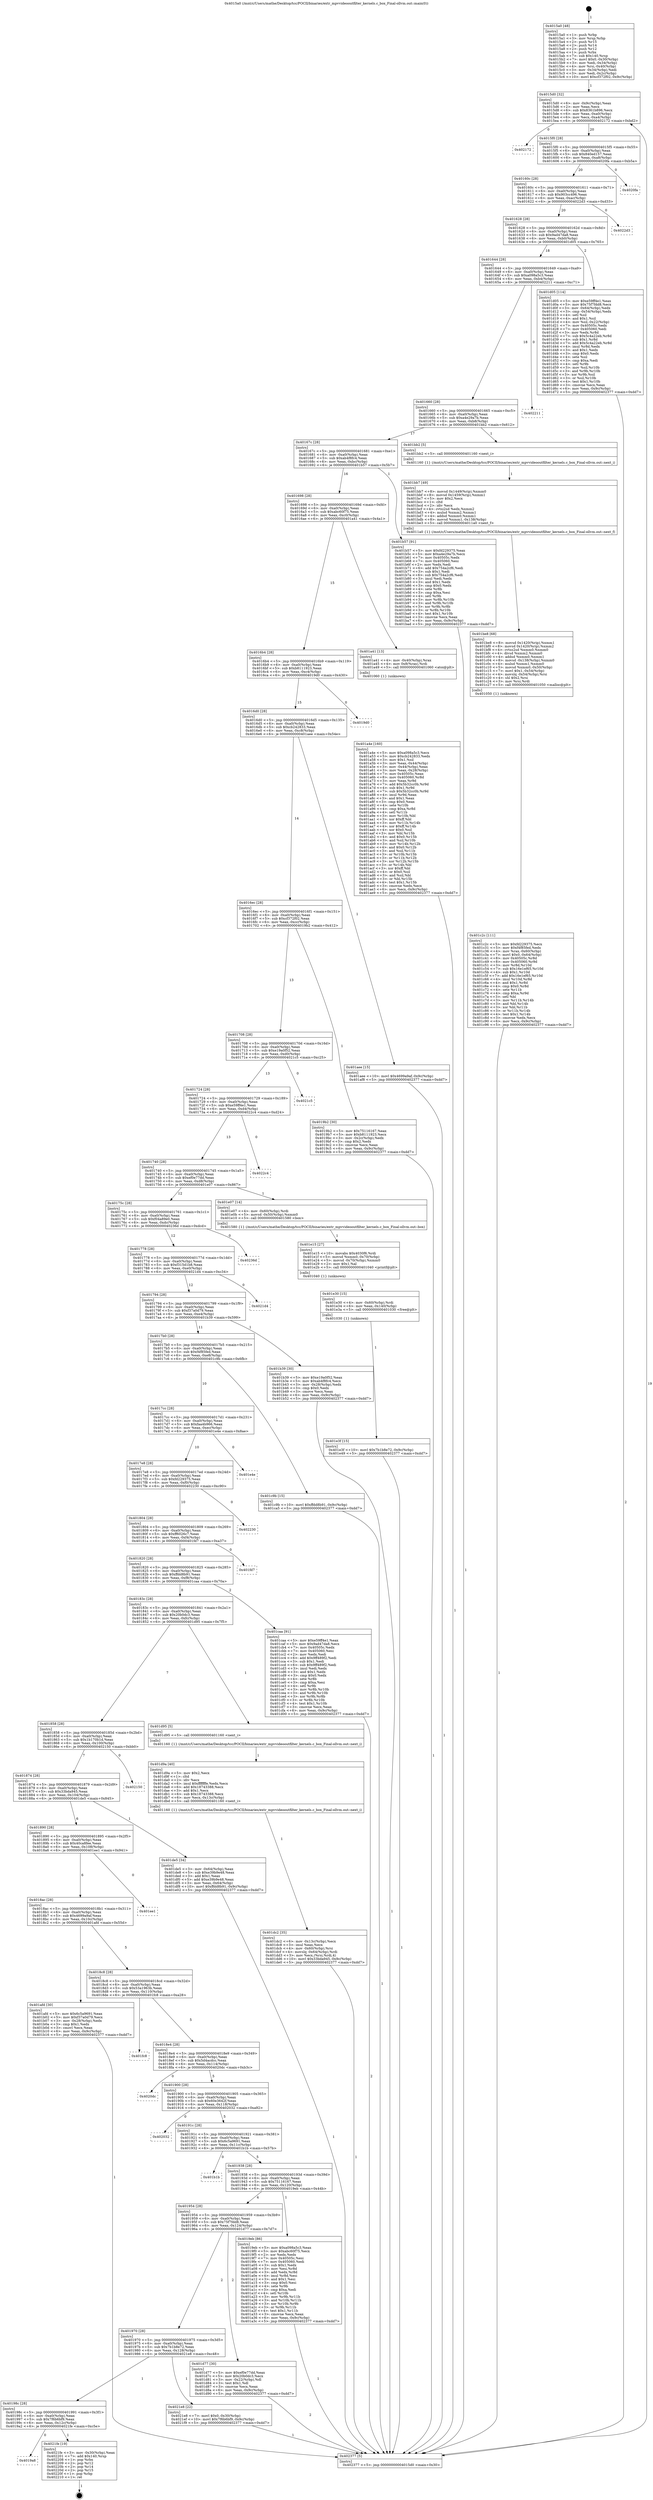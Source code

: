 digraph "0x4015a0" {
  label = "0x4015a0 (/mnt/c/Users/mathe/Desktop/tcc/POCII/binaries/extr_mpvvideooutfilter_kernels.c_box_Final-ollvm.out::main(0))"
  labelloc = "t"
  node[shape=record]

  Entry [label="",width=0.3,height=0.3,shape=circle,fillcolor=black,style=filled]
  "0x4015d0" [label="{
     0x4015d0 [32]\l
     | [instrs]\l
     &nbsp;&nbsp;0x4015d0 \<+6\>: mov -0x9c(%rbp),%eax\l
     &nbsp;&nbsp;0x4015d6 \<+2\>: mov %eax,%ecx\l
     &nbsp;&nbsp;0x4015d8 \<+6\>: sub $0x8361b896,%ecx\l
     &nbsp;&nbsp;0x4015de \<+6\>: mov %eax,-0xa0(%rbp)\l
     &nbsp;&nbsp;0x4015e4 \<+6\>: mov %ecx,-0xa4(%rbp)\l
     &nbsp;&nbsp;0x4015ea \<+6\>: je 0000000000402172 \<main+0xbd2\>\l
  }"]
  "0x402172" [label="{
     0x402172\l
  }", style=dashed]
  "0x4015f0" [label="{
     0x4015f0 [28]\l
     | [instrs]\l
     &nbsp;&nbsp;0x4015f0 \<+5\>: jmp 00000000004015f5 \<main+0x55\>\l
     &nbsp;&nbsp;0x4015f5 \<+6\>: mov -0xa0(%rbp),%eax\l
     &nbsp;&nbsp;0x4015fb \<+5\>: sub $0x840ed157,%eax\l
     &nbsp;&nbsp;0x401600 \<+6\>: mov %eax,-0xa8(%rbp)\l
     &nbsp;&nbsp;0x401606 \<+6\>: je 00000000004020fa \<main+0xb5a\>\l
  }"]
  Exit [label="",width=0.3,height=0.3,shape=circle,fillcolor=black,style=filled,peripheries=2]
  "0x4020fa" [label="{
     0x4020fa\l
  }", style=dashed]
  "0x40160c" [label="{
     0x40160c [28]\l
     | [instrs]\l
     &nbsp;&nbsp;0x40160c \<+5\>: jmp 0000000000401611 \<main+0x71\>\l
     &nbsp;&nbsp;0x401611 \<+6\>: mov -0xa0(%rbp),%eax\l
     &nbsp;&nbsp;0x401617 \<+5\>: sub $0x903cc496,%eax\l
     &nbsp;&nbsp;0x40161c \<+6\>: mov %eax,-0xac(%rbp)\l
     &nbsp;&nbsp;0x401622 \<+6\>: je 00000000004022d3 \<main+0xd33\>\l
  }"]
  "0x4019a8" [label="{
     0x4019a8\l
  }", style=dashed]
  "0x4022d3" [label="{
     0x4022d3\l
  }", style=dashed]
  "0x401628" [label="{
     0x401628 [28]\l
     | [instrs]\l
     &nbsp;&nbsp;0x401628 \<+5\>: jmp 000000000040162d \<main+0x8d\>\l
     &nbsp;&nbsp;0x40162d \<+6\>: mov -0xa0(%rbp),%eax\l
     &nbsp;&nbsp;0x401633 \<+5\>: sub $0x9ad47da8,%eax\l
     &nbsp;&nbsp;0x401638 \<+6\>: mov %eax,-0xb0(%rbp)\l
     &nbsp;&nbsp;0x40163e \<+6\>: je 0000000000401d05 \<main+0x765\>\l
  }"]
  "0x4021fe" [label="{
     0x4021fe [19]\l
     | [instrs]\l
     &nbsp;&nbsp;0x4021fe \<+3\>: mov -0x30(%rbp),%eax\l
     &nbsp;&nbsp;0x402201 \<+7\>: add $0x140,%rsp\l
     &nbsp;&nbsp;0x402208 \<+1\>: pop %rbx\l
     &nbsp;&nbsp;0x402209 \<+2\>: pop %r12\l
     &nbsp;&nbsp;0x40220b \<+2\>: pop %r14\l
     &nbsp;&nbsp;0x40220d \<+2\>: pop %r15\l
     &nbsp;&nbsp;0x40220f \<+1\>: pop %rbp\l
     &nbsp;&nbsp;0x402210 \<+1\>: ret\l
  }"]
  "0x401d05" [label="{
     0x401d05 [114]\l
     | [instrs]\l
     &nbsp;&nbsp;0x401d05 \<+5\>: mov $0xe59ff4e1,%eax\l
     &nbsp;&nbsp;0x401d0a \<+5\>: mov $0x75f7fdd8,%ecx\l
     &nbsp;&nbsp;0x401d0f \<+3\>: mov -0x64(%rbp),%edx\l
     &nbsp;&nbsp;0x401d12 \<+3\>: cmp -0x54(%rbp),%edx\l
     &nbsp;&nbsp;0x401d15 \<+4\>: setl %sil\l
     &nbsp;&nbsp;0x401d19 \<+4\>: and $0x1,%sil\l
     &nbsp;&nbsp;0x401d1d \<+4\>: mov %sil,-0x22(%rbp)\l
     &nbsp;&nbsp;0x401d21 \<+7\>: mov 0x40505c,%edx\l
     &nbsp;&nbsp;0x401d28 \<+7\>: mov 0x405060,%edi\l
     &nbsp;&nbsp;0x401d2f \<+3\>: mov %edx,%r8d\l
     &nbsp;&nbsp;0x401d32 \<+7\>: sub $0x5c4a22eb,%r8d\l
     &nbsp;&nbsp;0x401d39 \<+4\>: sub $0x1,%r8d\l
     &nbsp;&nbsp;0x401d3d \<+7\>: add $0x5c4a22eb,%r8d\l
     &nbsp;&nbsp;0x401d44 \<+4\>: imul %r8d,%edx\l
     &nbsp;&nbsp;0x401d48 \<+3\>: and $0x1,%edx\l
     &nbsp;&nbsp;0x401d4b \<+3\>: cmp $0x0,%edx\l
     &nbsp;&nbsp;0x401d4e \<+4\>: sete %sil\l
     &nbsp;&nbsp;0x401d52 \<+3\>: cmp $0xa,%edi\l
     &nbsp;&nbsp;0x401d55 \<+4\>: setl %r9b\l
     &nbsp;&nbsp;0x401d59 \<+3\>: mov %sil,%r10b\l
     &nbsp;&nbsp;0x401d5c \<+3\>: and %r9b,%r10b\l
     &nbsp;&nbsp;0x401d5f \<+3\>: xor %r9b,%sil\l
     &nbsp;&nbsp;0x401d62 \<+3\>: or %sil,%r10b\l
     &nbsp;&nbsp;0x401d65 \<+4\>: test $0x1,%r10b\l
     &nbsp;&nbsp;0x401d69 \<+3\>: cmovne %ecx,%eax\l
     &nbsp;&nbsp;0x401d6c \<+6\>: mov %eax,-0x9c(%rbp)\l
     &nbsp;&nbsp;0x401d72 \<+5\>: jmp 0000000000402377 \<main+0xdd7\>\l
  }"]
  "0x401644" [label="{
     0x401644 [28]\l
     | [instrs]\l
     &nbsp;&nbsp;0x401644 \<+5\>: jmp 0000000000401649 \<main+0xa9\>\l
     &nbsp;&nbsp;0x401649 \<+6\>: mov -0xa0(%rbp),%eax\l
     &nbsp;&nbsp;0x40164f \<+5\>: sub $0xa098a5c3,%eax\l
     &nbsp;&nbsp;0x401654 \<+6\>: mov %eax,-0xb4(%rbp)\l
     &nbsp;&nbsp;0x40165a \<+6\>: je 0000000000402211 \<main+0xc71\>\l
  }"]
  "0x40198c" [label="{
     0x40198c [28]\l
     | [instrs]\l
     &nbsp;&nbsp;0x40198c \<+5\>: jmp 0000000000401991 \<main+0x3f1\>\l
     &nbsp;&nbsp;0x401991 \<+6\>: mov -0xa0(%rbp),%eax\l
     &nbsp;&nbsp;0x401997 \<+5\>: sub $0x7f6b6bf9,%eax\l
     &nbsp;&nbsp;0x40199c \<+6\>: mov %eax,-0x12c(%rbp)\l
     &nbsp;&nbsp;0x4019a2 \<+6\>: je 00000000004021fe \<main+0xc5e\>\l
  }"]
  "0x402211" [label="{
     0x402211\l
  }", style=dashed]
  "0x401660" [label="{
     0x401660 [28]\l
     | [instrs]\l
     &nbsp;&nbsp;0x401660 \<+5\>: jmp 0000000000401665 \<main+0xc5\>\l
     &nbsp;&nbsp;0x401665 \<+6\>: mov -0xa0(%rbp),%eax\l
     &nbsp;&nbsp;0x40166b \<+5\>: sub $0xa4e29a7b,%eax\l
     &nbsp;&nbsp;0x401670 \<+6\>: mov %eax,-0xb8(%rbp)\l
     &nbsp;&nbsp;0x401676 \<+6\>: je 0000000000401bb2 \<main+0x612\>\l
  }"]
  "0x4021e8" [label="{
     0x4021e8 [22]\l
     | [instrs]\l
     &nbsp;&nbsp;0x4021e8 \<+7\>: movl $0x0,-0x30(%rbp)\l
     &nbsp;&nbsp;0x4021ef \<+10\>: movl $0x7f6b6bf9,-0x9c(%rbp)\l
     &nbsp;&nbsp;0x4021f9 \<+5\>: jmp 0000000000402377 \<main+0xdd7\>\l
  }"]
  "0x401bb2" [label="{
     0x401bb2 [5]\l
     | [instrs]\l
     &nbsp;&nbsp;0x401bb2 \<+5\>: call 0000000000401160 \<next_i\>\l
     | [calls]\l
     &nbsp;&nbsp;0x401160 \{1\} (/mnt/c/Users/mathe/Desktop/tcc/POCII/binaries/extr_mpvvideooutfilter_kernels.c_box_Final-ollvm.out::next_i)\l
  }"]
  "0x40167c" [label="{
     0x40167c [28]\l
     | [instrs]\l
     &nbsp;&nbsp;0x40167c \<+5\>: jmp 0000000000401681 \<main+0xe1\>\l
     &nbsp;&nbsp;0x401681 \<+6\>: mov -0xa0(%rbp),%eax\l
     &nbsp;&nbsp;0x401687 \<+5\>: sub $0xab4f8fc4,%eax\l
     &nbsp;&nbsp;0x40168c \<+6\>: mov %eax,-0xbc(%rbp)\l
     &nbsp;&nbsp;0x401692 \<+6\>: je 0000000000401b57 \<main+0x5b7\>\l
  }"]
  "0x401e3f" [label="{
     0x401e3f [15]\l
     | [instrs]\l
     &nbsp;&nbsp;0x401e3f \<+10\>: movl $0x7b1b8e72,-0x9c(%rbp)\l
     &nbsp;&nbsp;0x401e49 \<+5\>: jmp 0000000000402377 \<main+0xdd7\>\l
  }"]
  "0x401b57" [label="{
     0x401b57 [91]\l
     | [instrs]\l
     &nbsp;&nbsp;0x401b57 \<+5\>: mov $0xfd229375,%eax\l
     &nbsp;&nbsp;0x401b5c \<+5\>: mov $0xa4e29a7b,%ecx\l
     &nbsp;&nbsp;0x401b61 \<+7\>: mov 0x40505c,%edx\l
     &nbsp;&nbsp;0x401b68 \<+7\>: mov 0x405060,%esi\l
     &nbsp;&nbsp;0x401b6f \<+2\>: mov %edx,%edi\l
     &nbsp;&nbsp;0x401b71 \<+6\>: add $0x754a2cf6,%edi\l
     &nbsp;&nbsp;0x401b77 \<+3\>: sub $0x1,%edi\l
     &nbsp;&nbsp;0x401b7a \<+6\>: sub $0x754a2cf6,%edi\l
     &nbsp;&nbsp;0x401b80 \<+3\>: imul %edi,%edx\l
     &nbsp;&nbsp;0x401b83 \<+3\>: and $0x1,%edx\l
     &nbsp;&nbsp;0x401b86 \<+3\>: cmp $0x0,%edx\l
     &nbsp;&nbsp;0x401b89 \<+4\>: sete %r8b\l
     &nbsp;&nbsp;0x401b8d \<+3\>: cmp $0xa,%esi\l
     &nbsp;&nbsp;0x401b90 \<+4\>: setl %r9b\l
     &nbsp;&nbsp;0x401b94 \<+3\>: mov %r8b,%r10b\l
     &nbsp;&nbsp;0x401b97 \<+3\>: and %r9b,%r10b\l
     &nbsp;&nbsp;0x401b9a \<+3\>: xor %r9b,%r8b\l
     &nbsp;&nbsp;0x401b9d \<+3\>: or %r8b,%r10b\l
     &nbsp;&nbsp;0x401ba0 \<+4\>: test $0x1,%r10b\l
     &nbsp;&nbsp;0x401ba4 \<+3\>: cmovne %ecx,%eax\l
     &nbsp;&nbsp;0x401ba7 \<+6\>: mov %eax,-0x9c(%rbp)\l
     &nbsp;&nbsp;0x401bad \<+5\>: jmp 0000000000402377 \<main+0xdd7\>\l
  }"]
  "0x401698" [label="{
     0x401698 [28]\l
     | [instrs]\l
     &nbsp;&nbsp;0x401698 \<+5\>: jmp 000000000040169d \<main+0xfd\>\l
     &nbsp;&nbsp;0x40169d \<+6\>: mov -0xa0(%rbp),%eax\l
     &nbsp;&nbsp;0x4016a3 \<+5\>: sub $0xabc60f75,%eax\l
     &nbsp;&nbsp;0x4016a8 \<+6\>: mov %eax,-0xc0(%rbp)\l
     &nbsp;&nbsp;0x4016ae \<+6\>: je 0000000000401a41 \<main+0x4a1\>\l
  }"]
  "0x401e30" [label="{
     0x401e30 [15]\l
     | [instrs]\l
     &nbsp;&nbsp;0x401e30 \<+4\>: mov -0x60(%rbp),%rdi\l
     &nbsp;&nbsp;0x401e34 \<+6\>: mov %eax,-0x140(%rbp)\l
     &nbsp;&nbsp;0x401e3a \<+5\>: call 0000000000401030 \<free@plt\>\l
     | [calls]\l
     &nbsp;&nbsp;0x401030 \{1\} (unknown)\l
  }"]
  "0x401a41" [label="{
     0x401a41 [13]\l
     | [instrs]\l
     &nbsp;&nbsp;0x401a41 \<+4\>: mov -0x40(%rbp),%rax\l
     &nbsp;&nbsp;0x401a45 \<+4\>: mov 0x8(%rax),%rdi\l
     &nbsp;&nbsp;0x401a49 \<+5\>: call 0000000000401060 \<atoi@plt\>\l
     | [calls]\l
     &nbsp;&nbsp;0x401060 \{1\} (unknown)\l
  }"]
  "0x4016b4" [label="{
     0x4016b4 [28]\l
     | [instrs]\l
     &nbsp;&nbsp;0x4016b4 \<+5\>: jmp 00000000004016b9 \<main+0x119\>\l
     &nbsp;&nbsp;0x4016b9 \<+6\>: mov -0xa0(%rbp),%eax\l
     &nbsp;&nbsp;0x4016bf \<+5\>: sub $0xb8111923,%eax\l
     &nbsp;&nbsp;0x4016c4 \<+6\>: mov %eax,-0xc4(%rbp)\l
     &nbsp;&nbsp;0x4016ca \<+6\>: je 00000000004019d0 \<main+0x430\>\l
  }"]
  "0x401e15" [label="{
     0x401e15 [27]\l
     | [instrs]\l
     &nbsp;&nbsp;0x401e15 \<+10\>: movabs $0x4030f6,%rdi\l
     &nbsp;&nbsp;0x401e1f \<+5\>: movsd %xmm0,-0x70(%rbp)\l
     &nbsp;&nbsp;0x401e24 \<+5\>: movsd -0x70(%rbp),%xmm0\l
     &nbsp;&nbsp;0x401e29 \<+2\>: mov $0x1,%al\l
     &nbsp;&nbsp;0x401e2b \<+5\>: call 0000000000401040 \<printf@plt\>\l
     | [calls]\l
     &nbsp;&nbsp;0x401040 \{1\} (unknown)\l
  }"]
  "0x4019d0" [label="{
     0x4019d0\l
  }", style=dashed]
  "0x4016d0" [label="{
     0x4016d0 [28]\l
     | [instrs]\l
     &nbsp;&nbsp;0x4016d0 \<+5\>: jmp 00000000004016d5 \<main+0x135\>\l
     &nbsp;&nbsp;0x4016d5 \<+6\>: mov -0xa0(%rbp),%eax\l
     &nbsp;&nbsp;0x4016db \<+5\>: sub $0xcb242833,%eax\l
     &nbsp;&nbsp;0x4016e0 \<+6\>: mov %eax,-0xc8(%rbp)\l
     &nbsp;&nbsp;0x4016e6 \<+6\>: je 0000000000401aee \<main+0x54e\>\l
  }"]
  "0x401dc2" [label="{
     0x401dc2 [35]\l
     | [instrs]\l
     &nbsp;&nbsp;0x401dc2 \<+6\>: mov -0x13c(%rbp),%ecx\l
     &nbsp;&nbsp;0x401dc8 \<+3\>: imul %eax,%ecx\l
     &nbsp;&nbsp;0x401dcb \<+4\>: mov -0x60(%rbp),%rsi\l
     &nbsp;&nbsp;0x401dcf \<+4\>: movslq -0x64(%rbp),%rdi\l
     &nbsp;&nbsp;0x401dd3 \<+3\>: mov %ecx,(%rsi,%rdi,4)\l
     &nbsp;&nbsp;0x401dd6 \<+10\>: movl $0x33bda945,-0x9c(%rbp)\l
     &nbsp;&nbsp;0x401de0 \<+5\>: jmp 0000000000402377 \<main+0xdd7\>\l
  }"]
  "0x401aee" [label="{
     0x401aee [15]\l
     | [instrs]\l
     &nbsp;&nbsp;0x401aee \<+10\>: movl $0x4699a9af,-0x9c(%rbp)\l
     &nbsp;&nbsp;0x401af8 \<+5\>: jmp 0000000000402377 \<main+0xdd7\>\l
  }"]
  "0x4016ec" [label="{
     0x4016ec [28]\l
     | [instrs]\l
     &nbsp;&nbsp;0x4016ec \<+5\>: jmp 00000000004016f1 \<main+0x151\>\l
     &nbsp;&nbsp;0x4016f1 \<+6\>: mov -0xa0(%rbp),%eax\l
     &nbsp;&nbsp;0x4016f7 \<+5\>: sub $0xcf372f02,%eax\l
     &nbsp;&nbsp;0x4016fc \<+6\>: mov %eax,-0xcc(%rbp)\l
     &nbsp;&nbsp;0x401702 \<+6\>: je 00000000004019b2 \<main+0x412\>\l
  }"]
  "0x401d9a" [label="{
     0x401d9a [40]\l
     | [instrs]\l
     &nbsp;&nbsp;0x401d9a \<+5\>: mov $0x2,%ecx\l
     &nbsp;&nbsp;0x401d9f \<+1\>: cltd\l
     &nbsp;&nbsp;0x401da0 \<+2\>: idiv %ecx\l
     &nbsp;&nbsp;0x401da2 \<+6\>: imul $0xfffffffe,%edx,%ecx\l
     &nbsp;&nbsp;0x401da8 \<+6\>: add $0x18743388,%ecx\l
     &nbsp;&nbsp;0x401dae \<+3\>: add $0x1,%ecx\l
     &nbsp;&nbsp;0x401db1 \<+6\>: sub $0x18743388,%ecx\l
     &nbsp;&nbsp;0x401db7 \<+6\>: mov %ecx,-0x13c(%rbp)\l
     &nbsp;&nbsp;0x401dbd \<+5\>: call 0000000000401160 \<next_i\>\l
     | [calls]\l
     &nbsp;&nbsp;0x401160 \{1\} (/mnt/c/Users/mathe/Desktop/tcc/POCII/binaries/extr_mpvvideooutfilter_kernels.c_box_Final-ollvm.out::next_i)\l
  }"]
  "0x4019b2" [label="{
     0x4019b2 [30]\l
     | [instrs]\l
     &nbsp;&nbsp;0x4019b2 \<+5\>: mov $0x75116167,%eax\l
     &nbsp;&nbsp;0x4019b7 \<+5\>: mov $0xb8111923,%ecx\l
     &nbsp;&nbsp;0x4019bc \<+3\>: mov -0x2c(%rbp),%edx\l
     &nbsp;&nbsp;0x4019bf \<+3\>: cmp $0x2,%edx\l
     &nbsp;&nbsp;0x4019c2 \<+3\>: cmovne %ecx,%eax\l
     &nbsp;&nbsp;0x4019c5 \<+6\>: mov %eax,-0x9c(%rbp)\l
     &nbsp;&nbsp;0x4019cb \<+5\>: jmp 0000000000402377 \<main+0xdd7\>\l
  }"]
  "0x401708" [label="{
     0x401708 [28]\l
     | [instrs]\l
     &nbsp;&nbsp;0x401708 \<+5\>: jmp 000000000040170d \<main+0x16d\>\l
     &nbsp;&nbsp;0x40170d \<+6\>: mov -0xa0(%rbp),%eax\l
     &nbsp;&nbsp;0x401713 \<+5\>: sub $0xe19a0f52,%eax\l
     &nbsp;&nbsp;0x401718 \<+6\>: mov %eax,-0xd0(%rbp)\l
     &nbsp;&nbsp;0x40171e \<+6\>: je 00000000004021c5 \<main+0xc25\>\l
  }"]
  "0x402377" [label="{
     0x402377 [5]\l
     | [instrs]\l
     &nbsp;&nbsp;0x402377 \<+5\>: jmp 00000000004015d0 \<main+0x30\>\l
  }"]
  "0x4015a0" [label="{
     0x4015a0 [48]\l
     | [instrs]\l
     &nbsp;&nbsp;0x4015a0 \<+1\>: push %rbp\l
     &nbsp;&nbsp;0x4015a1 \<+3\>: mov %rsp,%rbp\l
     &nbsp;&nbsp;0x4015a4 \<+2\>: push %r15\l
     &nbsp;&nbsp;0x4015a6 \<+2\>: push %r14\l
     &nbsp;&nbsp;0x4015a8 \<+2\>: push %r12\l
     &nbsp;&nbsp;0x4015aa \<+1\>: push %rbx\l
     &nbsp;&nbsp;0x4015ab \<+7\>: sub $0x140,%rsp\l
     &nbsp;&nbsp;0x4015b2 \<+7\>: movl $0x0,-0x30(%rbp)\l
     &nbsp;&nbsp;0x4015b9 \<+3\>: mov %edi,-0x34(%rbp)\l
     &nbsp;&nbsp;0x4015bc \<+4\>: mov %rsi,-0x40(%rbp)\l
     &nbsp;&nbsp;0x4015c0 \<+3\>: mov -0x34(%rbp),%edi\l
     &nbsp;&nbsp;0x4015c3 \<+3\>: mov %edi,-0x2c(%rbp)\l
     &nbsp;&nbsp;0x4015c6 \<+10\>: movl $0xcf372f02,-0x9c(%rbp)\l
  }"]
  "0x401970" [label="{
     0x401970 [28]\l
     | [instrs]\l
     &nbsp;&nbsp;0x401970 \<+5\>: jmp 0000000000401975 \<main+0x3d5\>\l
     &nbsp;&nbsp;0x401975 \<+6\>: mov -0xa0(%rbp),%eax\l
     &nbsp;&nbsp;0x40197b \<+5\>: sub $0x7b1b8e72,%eax\l
     &nbsp;&nbsp;0x401980 \<+6\>: mov %eax,-0x128(%rbp)\l
     &nbsp;&nbsp;0x401986 \<+6\>: je 00000000004021e8 \<main+0xc48\>\l
  }"]
  "0x4021c5" [label="{
     0x4021c5\l
  }", style=dashed]
  "0x401724" [label="{
     0x401724 [28]\l
     | [instrs]\l
     &nbsp;&nbsp;0x401724 \<+5\>: jmp 0000000000401729 \<main+0x189\>\l
     &nbsp;&nbsp;0x401729 \<+6\>: mov -0xa0(%rbp),%eax\l
     &nbsp;&nbsp;0x40172f \<+5\>: sub $0xe59ff4e1,%eax\l
     &nbsp;&nbsp;0x401734 \<+6\>: mov %eax,-0xd4(%rbp)\l
     &nbsp;&nbsp;0x40173a \<+6\>: je 00000000004022c4 \<main+0xd24\>\l
  }"]
  "0x401d77" [label="{
     0x401d77 [30]\l
     | [instrs]\l
     &nbsp;&nbsp;0x401d77 \<+5\>: mov $0xef0e77dd,%eax\l
     &nbsp;&nbsp;0x401d7c \<+5\>: mov $0x20b0dc3,%ecx\l
     &nbsp;&nbsp;0x401d81 \<+3\>: mov -0x22(%rbp),%dl\l
     &nbsp;&nbsp;0x401d84 \<+3\>: test $0x1,%dl\l
     &nbsp;&nbsp;0x401d87 \<+3\>: cmovne %ecx,%eax\l
     &nbsp;&nbsp;0x401d8a \<+6\>: mov %eax,-0x9c(%rbp)\l
     &nbsp;&nbsp;0x401d90 \<+5\>: jmp 0000000000402377 \<main+0xdd7\>\l
  }"]
  "0x4022c4" [label="{
     0x4022c4\l
  }", style=dashed]
  "0x401740" [label="{
     0x401740 [28]\l
     | [instrs]\l
     &nbsp;&nbsp;0x401740 \<+5\>: jmp 0000000000401745 \<main+0x1a5\>\l
     &nbsp;&nbsp;0x401745 \<+6\>: mov -0xa0(%rbp),%eax\l
     &nbsp;&nbsp;0x40174b \<+5\>: sub $0xef0e77dd,%eax\l
     &nbsp;&nbsp;0x401750 \<+6\>: mov %eax,-0xd8(%rbp)\l
     &nbsp;&nbsp;0x401756 \<+6\>: je 0000000000401e07 \<main+0x867\>\l
  }"]
  "0x401c2c" [label="{
     0x401c2c [111]\l
     | [instrs]\l
     &nbsp;&nbsp;0x401c2c \<+5\>: mov $0xfd229375,%ecx\l
     &nbsp;&nbsp;0x401c31 \<+5\>: mov $0xf4f85fed,%edx\l
     &nbsp;&nbsp;0x401c36 \<+4\>: mov %rax,-0x60(%rbp)\l
     &nbsp;&nbsp;0x401c3a \<+7\>: movl $0x0,-0x64(%rbp)\l
     &nbsp;&nbsp;0x401c41 \<+8\>: mov 0x40505c,%r8d\l
     &nbsp;&nbsp;0x401c49 \<+8\>: mov 0x405060,%r9d\l
     &nbsp;&nbsp;0x401c51 \<+3\>: mov %r8d,%r10d\l
     &nbsp;&nbsp;0x401c54 \<+7\>: sub $0x16e1ef65,%r10d\l
     &nbsp;&nbsp;0x401c5b \<+4\>: sub $0x1,%r10d\l
     &nbsp;&nbsp;0x401c5f \<+7\>: add $0x16e1ef65,%r10d\l
     &nbsp;&nbsp;0x401c66 \<+4\>: imul %r10d,%r8d\l
     &nbsp;&nbsp;0x401c6a \<+4\>: and $0x1,%r8d\l
     &nbsp;&nbsp;0x401c6e \<+4\>: cmp $0x0,%r8d\l
     &nbsp;&nbsp;0x401c72 \<+4\>: sete %r11b\l
     &nbsp;&nbsp;0x401c76 \<+4\>: cmp $0xa,%r9d\l
     &nbsp;&nbsp;0x401c7a \<+3\>: setl %bl\l
     &nbsp;&nbsp;0x401c7d \<+3\>: mov %r11b,%r14b\l
     &nbsp;&nbsp;0x401c80 \<+3\>: and %bl,%r14b\l
     &nbsp;&nbsp;0x401c83 \<+3\>: xor %bl,%r11b\l
     &nbsp;&nbsp;0x401c86 \<+3\>: or %r11b,%r14b\l
     &nbsp;&nbsp;0x401c89 \<+4\>: test $0x1,%r14b\l
     &nbsp;&nbsp;0x401c8d \<+3\>: cmovne %edx,%ecx\l
     &nbsp;&nbsp;0x401c90 \<+6\>: mov %ecx,-0x9c(%rbp)\l
     &nbsp;&nbsp;0x401c96 \<+5\>: jmp 0000000000402377 \<main+0xdd7\>\l
  }"]
  "0x401e07" [label="{
     0x401e07 [14]\l
     | [instrs]\l
     &nbsp;&nbsp;0x401e07 \<+4\>: mov -0x60(%rbp),%rdi\l
     &nbsp;&nbsp;0x401e0b \<+5\>: movsd -0x50(%rbp),%xmm0\l
     &nbsp;&nbsp;0x401e10 \<+5\>: call 0000000000401580 \<box\>\l
     | [calls]\l
     &nbsp;&nbsp;0x401580 \{1\} (/mnt/c/Users/mathe/Desktop/tcc/POCII/binaries/extr_mpvvideooutfilter_kernels.c_box_Final-ollvm.out::box)\l
  }"]
  "0x40175c" [label="{
     0x40175c [28]\l
     | [instrs]\l
     &nbsp;&nbsp;0x40175c \<+5\>: jmp 0000000000401761 \<main+0x1c1\>\l
     &nbsp;&nbsp;0x401761 \<+6\>: mov -0xa0(%rbp),%eax\l
     &nbsp;&nbsp;0x401767 \<+5\>: sub $0xf04a89e0,%eax\l
     &nbsp;&nbsp;0x40176c \<+6\>: mov %eax,-0xdc(%rbp)\l
     &nbsp;&nbsp;0x401772 \<+6\>: je 000000000040236d \<main+0xdcd\>\l
  }"]
  "0x401be8" [label="{
     0x401be8 [68]\l
     | [instrs]\l
     &nbsp;&nbsp;0x401be8 \<+8\>: movsd 0x1420(%rip),%xmm1\l
     &nbsp;&nbsp;0x401bf0 \<+8\>: movsd 0x1420(%rip),%xmm2\l
     &nbsp;&nbsp;0x401bf8 \<+4\>: cvtss2sd %xmm0,%xmm0\l
     &nbsp;&nbsp;0x401bfc \<+4\>: divsd %xmm2,%xmm0\l
     &nbsp;&nbsp;0x401c00 \<+4\>: addsd %xmm0,%xmm1\l
     &nbsp;&nbsp;0x401c04 \<+8\>: movsd -0x138(%rbp),%xmm0\l
     &nbsp;&nbsp;0x401c0c \<+4\>: mulsd %xmm1,%xmm0\l
     &nbsp;&nbsp;0x401c10 \<+5\>: movsd %xmm0,-0x50(%rbp)\l
     &nbsp;&nbsp;0x401c15 \<+7\>: movl $0x1,-0x54(%rbp)\l
     &nbsp;&nbsp;0x401c1c \<+4\>: movslq -0x54(%rbp),%rsi\l
     &nbsp;&nbsp;0x401c20 \<+4\>: shl $0x2,%rsi\l
     &nbsp;&nbsp;0x401c24 \<+3\>: mov %rsi,%rdi\l
     &nbsp;&nbsp;0x401c27 \<+5\>: call 0000000000401050 \<malloc@plt\>\l
     | [calls]\l
     &nbsp;&nbsp;0x401050 \{1\} (unknown)\l
  }"]
  "0x40236d" [label="{
     0x40236d\l
  }", style=dashed]
  "0x401778" [label="{
     0x401778 [28]\l
     | [instrs]\l
     &nbsp;&nbsp;0x401778 \<+5\>: jmp 000000000040177d \<main+0x1dd\>\l
     &nbsp;&nbsp;0x40177d \<+6\>: mov -0xa0(%rbp),%eax\l
     &nbsp;&nbsp;0x401783 \<+5\>: sub $0xf315d1b8,%eax\l
     &nbsp;&nbsp;0x401788 \<+6\>: mov %eax,-0xe0(%rbp)\l
     &nbsp;&nbsp;0x40178e \<+6\>: je 00000000004021d4 \<main+0xc34\>\l
  }"]
  "0x401bb7" [label="{
     0x401bb7 [49]\l
     | [instrs]\l
     &nbsp;&nbsp;0x401bb7 \<+8\>: movsd 0x1449(%rip),%xmm0\l
     &nbsp;&nbsp;0x401bbf \<+8\>: movsd 0x1459(%rip),%xmm1\l
     &nbsp;&nbsp;0x401bc7 \<+5\>: mov $0x2,%ecx\l
     &nbsp;&nbsp;0x401bcc \<+1\>: cltd\l
     &nbsp;&nbsp;0x401bcd \<+2\>: idiv %ecx\l
     &nbsp;&nbsp;0x401bcf \<+4\>: cvtsi2sd %edx,%xmm2\l
     &nbsp;&nbsp;0x401bd3 \<+4\>: mulsd %xmm2,%xmm1\l
     &nbsp;&nbsp;0x401bd7 \<+4\>: addsd %xmm0,%xmm1\l
     &nbsp;&nbsp;0x401bdb \<+8\>: movsd %xmm1,-0x138(%rbp)\l
     &nbsp;&nbsp;0x401be3 \<+5\>: call 00000000004011a0 \<next_f\>\l
     | [calls]\l
     &nbsp;&nbsp;0x4011a0 \{1\} (/mnt/c/Users/mathe/Desktop/tcc/POCII/binaries/extr_mpvvideooutfilter_kernels.c_box_Final-ollvm.out::next_f)\l
  }"]
  "0x4021d4" [label="{
     0x4021d4\l
  }", style=dashed]
  "0x401794" [label="{
     0x401794 [28]\l
     | [instrs]\l
     &nbsp;&nbsp;0x401794 \<+5\>: jmp 0000000000401799 \<main+0x1f9\>\l
     &nbsp;&nbsp;0x401799 \<+6\>: mov -0xa0(%rbp),%eax\l
     &nbsp;&nbsp;0x40179f \<+5\>: sub $0xf37a0d79,%eax\l
     &nbsp;&nbsp;0x4017a4 \<+6\>: mov %eax,-0xe4(%rbp)\l
     &nbsp;&nbsp;0x4017aa \<+6\>: je 0000000000401b39 \<main+0x599\>\l
  }"]
  "0x401a4e" [label="{
     0x401a4e [160]\l
     | [instrs]\l
     &nbsp;&nbsp;0x401a4e \<+5\>: mov $0xa098a5c3,%ecx\l
     &nbsp;&nbsp;0x401a53 \<+5\>: mov $0xcb242833,%edx\l
     &nbsp;&nbsp;0x401a58 \<+3\>: mov $0x1,%sil\l
     &nbsp;&nbsp;0x401a5b \<+3\>: mov %eax,-0x44(%rbp)\l
     &nbsp;&nbsp;0x401a5e \<+3\>: mov -0x44(%rbp),%eax\l
     &nbsp;&nbsp;0x401a61 \<+3\>: mov %eax,-0x28(%rbp)\l
     &nbsp;&nbsp;0x401a64 \<+7\>: mov 0x40505c,%eax\l
     &nbsp;&nbsp;0x401a6b \<+8\>: mov 0x405060,%r8d\l
     &nbsp;&nbsp;0x401a73 \<+3\>: mov %eax,%r9d\l
     &nbsp;&nbsp;0x401a76 \<+7\>: add $0x5b32cc0b,%r9d\l
     &nbsp;&nbsp;0x401a7d \<+4\>: sub $0x1,%r9d\l
     &nbsp;&nbsp;0x401a81 \<+7\>: sub $0x5b32cc0b,%r9d\l
     &nbsp;&nbsp;0x401a88 \<+4\>: imul %r9d,%eax\l
     &nbsp;&nbsp;0x401a8c \<+3\>: and $0x1,%eax\l
     &nbsp;&nbsp;0x401a8f \<+3\>: cmp $0x0,%eax\l
     &nbsp;&nbsp;0x401a92 \<+4\>: sete %r10b\l
     &nbsp;&nbsp;0x401a96 \<+4\>: cmp $0xa,%r8d\l
     &nbsp;&nbsp;0x401a9a \<+4\>: setl %r11b\l
     &nbsp;&nbsp;0x401a9e \<+3\>: mov %r10b,%bl\l
     &nbsp;&nbsp;0x401aa1 \<+3\>: xor $0xff,%bl\l
     &nbsp;&nbsp;0x401aa4 \<+3\>: mov %r11b,%r14b\l
     &nbsp;&nbsp;0x401aa7 \<+4\>: xor $0xff,%r14b\l
     &nbsp;&nbsp;0x401aab \<+4\>: xor $0x0,%sil\l
     &nbsp;&nbsp;0x401aaf \<+3\>: mov %bl,%r15b\l
     &nbsp;&nbsp;0x401ab2 \<+4\>: and $0x0,%r15b\l
     &nbsp;&nbsp;0x401ab6 \<+3\>: and %sil,%r10b\l
     &nbsp;&nbsp;0x401ab9 \<+3\>: mov %r14b,%r12b\l
     &nbsp;&nbsp;0x401abc \<+4\>: and $0x0,%r12b\l
     &nbsp;&nbsp;0x401ac0 \<+3\>: and %sil,%r11b\l
     &nbsp;&nbsp;0x401ac3 \<+3\>: or %r10b,%r15b\l
     &nbsp;&nbsp;0x401ac6 \<+3\>: or %r11b,%r12b\l
     &nbsp;&nbsp;0x401ac9 \<+3\>: xor %r12b,%r15b\l
     &nbsp;&nbsp;0x401acc \<+3\>: or %r14b,%bl\l
     &nbsp;&nbsp;0x401acf \<+3\>: xor $0xff,%bl\l
     &nbsp;&nbsp;0x401ad2 \<+4\>: or $0x0,%sil\l
     &nbsp;&nbsp;0x401ad6 \<+3\>: and %sil,%bl\l
     &nbsp;&nbsp;0x401ad9 \<+3\>: or %bl,%r15b\l
     &nbsp;&nbsp;0x401adc \<+4\>: test $0x1,%r15b\l
     &nbsp;&nbsp;0x401ae0 \<+3\>: cmovne %edx,%ecx\l
     &nbsp;&nbsp;0x401ae3 \<+6\>: mov %ecx,-0x9c(%rbp)\l
     &nbsp;&nbsp;0x401ae9 \<+5\>: jmp 0000000000402377 \<main+0xdd7\>\l
  }"]
  "0x401b39" [label="{
     0x401b39 [30]\l
     | [instrs]\l
     &nbsp;&nbsp;0x401b39 \<+5\>: mov $0xe19a0f52,%eax\l
     &nbsp;&nbsp;0x401b3e \<+5\>: mov $0xab4f8fc4,%ecx\l
     &nbsp;&nbsp;0x401b43 \<+3\>: mov -0x28(%rbp),%edx\l
     &nbsp;&nbsp;0x401b46 \<+3\>: cmp $0x0,%edx\l
     &nbsp;&nbsp;0x401b49 \<+3\>: cmove %ecx,%eax\l
     &nbsp;&nbsp;0x401b4c \<+6\>: mov %eax,-0x9c(%rbp)\l
     &nbsp;&nbsp;0x401b52 \<+5\>: jmp 0000000000402377 \<main+0xdd7\>\l
  }"]
  "0x4017b0" [label="{
     0x4017b0 [28]\l
     | [instrs]\l
     &nbsp;&nbsp;0x4017b0 \<+5\>: jmp 00000000004017b5 \<main+0x215\>\l
     &nbsp;&nbsp;0x4017b5 \<+6\>: mov -0xa0(%rbp),%eax\l
     &nbsp;&nbsp;0x4017bb \<+5\>: sub $0xf4f85fed,%eax\l
     &nbsp;&nbsp;0x4017c0 \<+6\>: mov %eax,-0xe8(%rbp)\l
     &nbsp;&nbsp;0x4017c6 \<+6\>: je 0000000000401c9b \<main+0x6fb\>\l
  }"]
  "0x401954" [label="{
     0x401954 [28]\l
     | [instrs]\l
     &nbsp;&nbsp;0x401954 \<+5\>: jmp 0000000000401959 \<main+0x3b9\>\l
     &nbsp;&nbsp;0x401959 \<+6\>: mov -0xa0(%rbp),%eax\l
     &nbsp;&nbsp;0x40195f \<+5\>: sub $0x75f7fdd8,%eax\l
     &nbsp;&nbsp;0x401964 \<+6\>: mov %eax,-0x124(%rbp)\l
     &nbsp;&nbsp;0x40196a \<+6\>: je 0000000000401d77 \<main+0x7d7\>\l
  }"]
  "0x401c9b" [label="{
     0x401c9b [15]\l
     | [instrs]\l
     &nbsp;&nbsp;0x401c9b \<+10\>: movl $0xffdd8b91,-0x9c(%rbp)\l
     &nbsp;&nbsp;0x401ca5 \<+5\>: jmp 0000000000402377 \<main+0xdd7\>\l
  }"]
  "0x4017cc" [label="{
     0x4017cc [28]\l
     | [instrs]\l
     &nbsp;&nbsp;0x4017cc \<+5\>: jmp 00000000004017d1 \<main+0x231\>\l
     &nbsp;&nbsp;0x4017d1 \<+6\>: mov -0xa0(%rbp),%eax\l
     &nbsp;&nbsp;0x4017d7 \<+5\>: sub $0xfaa4b966,%eax\l
     &nbsp;&nbsp;0x4017dc \<+6\>: mov %eax,-0xec(%rbp)\l
     &nbsp;&nbsp;0x4017e2 \<+6\>: je 0000000000401e4e \<main+0x8ae\>\l
  }"]
  "0x4019eb" [label="{
     0x4019eb [86]\l
     | [instrs]\l
     &nbsp;&nbsp;0x4019eb \<+5\>: mov $0xa098a5c3,%eax\l
     &nbsp;&nbsp;0x4019f0 \<+5\>: mov $0xabc60f75,%ecx\l
     &nbsp;&nbsp;0x4019f5 \<+2\>: xor %edx,%edx\l
     &nbsp;&nbsp;0x4019f7 \<+7\>: mov 0x40505c,%esi\l
     &nbsp;&nbsp;0x4019fe \<+7\>: mov 0x405060,%edi\l
     &nbsp;&nbsp;0x401a05 \<+3\>: sub $0x1,%edx\l
     &nbsp;&nbsp;0x401a08 \<+3\>: mov %esi,%r8d\l
     &nbsp;&nbsp;0x401a0b \<+3\>: add %edx,%r8d\l
     &nbsp;&nbsp;0x401a0e \<+4\>: imul %r8d,%esi\l
     &nbsp;&nbsp;0x401a12 \<+3\>: and $0x1,%esi\l
     &nbsp;&nbsp;0x401a15 \<+3\>: cmp $0x0,%esi\l
     &nbsp;&nbsp;0x401a18 \<+4\>: sete %r9b\l
     &nbsp;&nbsp;0x401a1c \<+3\>: cmp $0xa,%edi\l
     &nbsp;&nbsp;0x401a1f \<+4\>: setl %r10b\l
     &nbsp;&nbsp;0x401a23 \<+3\>: mov %r9b,%r11b\l
     &nbsp;&nbsp;0x401a26 \<+3\>: and %r10b,%r11b\l
     &nbsp;&nbsp;0x401a29 \<+3\>: xor %r10b,%r9b\l
     &nbsp;&nbsp;0x401a2c \<+3\>: or %r9b,%r11b\l
     &nbsp;&nbsp;0x401a2f \<+4\>: test $0x1,%r11b\l
     &nbsp;&nbsp;0x401a33 \<+3\>: cmovne %ecx,%eax\l
     &nbsp;&nbsp;0x401a36 \<+6\>: mov %eax,-0x9c(%rbp)\l
     &nbsp;&nbsp;0x401a3c \<+5\>: jmp 0000000000402377 \<main+0xdd7\>\l
  }"]
  "0x401e4e" [label="{
     0x401e4e\l
  }", style=dashed]
  "0x4017e8" [label="{
     0x4017e8 [28]\l
     | [instrs]\l
     &nbsp;&nbsp;0x4017e8 \<+5\>: jmp 00000000004017ed \<main+0x24d\>\l
     &nbsp;&nbsp;0x4017ed \<+6\>: mov -0xa0(%rbp),%eax\l
     &nbsp;&nbsp;0x4017f3 \<+5\>: sub $0xfd229375,%eax\l
     &nbsp;&nbsp;0x4017f8 \<+6\>: mov %eax,-0xf0(%rbp)\l
     &nbsp;&nbsp;0x4017fe \<+6\>: je 0000000000402230 \<main+0xc90\>\l
  }"]
  "0x401938" [label="{
     0x401938 [28]\l
     | [instrs]\l
     &nbsp;&nbsp;0x401938 \<+5\>: jmp 000000000040193d \<main+0x39d\>\l
     &nbsp;&nbsp;0x40193d \<+6\>: mov -0xa0(%rbp),%eax\l
     &nbsp;&nbsp;0x401943 \<+5\>: sub $0x75116167,%eax\l
     &nbsp;&nbsp;0x401948 \<+6\>: mov %eax,-0x120(%rbp)\l
     &nbsp;&nbsp;0x40194e \<+6\>: je 00000000004019eb \<main+0x44b\>\l
  }"]
  "0x402230" [label="{
     0x402230\l
  }", style=dashed]
  "0x401804" [label="{
     0x401804 [28]\l
     | [instrs]\l
     &nbsp;&nbsp;0x401804 \<+5\>: jmp 0000000000401809 \<main+0x269\>\l
     &nbsp;&nbsp;0x401809 \<+6\>: mov -0xa0(%rbp),%eax\l
     &nbsp;&nbsp;0x40180f \<+5\>: sub $0xff6026c7,%eax\l
     &nbsp;&nbsp;0x401814 \<+6\>: mov %eax,-0xf4(%rbp)\l
     &nbsp;&nbsp;0x40181a \<+6\>: je 0000000000401fd7 \<main+0xa37\>\l
  }"]
  "0x401b1b" [label="{
     0x401b1b\l
  }", style=dashed]
  "0x401fd7" [label="{
     0x401fd7\l
  }", style=dashed]
  "0x401820" [label="{
     0x401820 [28]\l
     | [instrs]\l
     &nbsp;&nbsp;0x401820 \<+5\>: jmp 0000000000401825 \<main+0x285\>\l
     &nbsp;&nbsp;0x401825 \<+6\>: mov -0xa0(%rbp),%eax\l
     &nbsp;&nbsp;0x40182b \<+5\>: sub $0xffdd8b91,%eax\l
     &nbsp;&nbsp;0x401830 \<+6\>: mov %eax,-0xf8(%rbp)\l
     &nbsp;&nbsp;0x401836 \<+6\>: je 0000000000401caa \<main+0x70a\>\l
  }"]
  "0x40191c" [label="{
     0x40191c [28]\l
     | [instrs]\l
     &nbsp;&nbsp;0x40191c \<+5\>: jmp 0000000000401921 \<main+0x381\>\l
     &nbsp;&nbsp;0x401921 \<+6\>: mov -0xa0(%rbp),%eax\l
     &nbsp;&nbsp;0x401927 \<+5\>: sub $0x6c5a9691,%eax\l
     &nbsp;&nbsp;0x40192c \<+6\>: mov %eax,-0x11c(%rbp)\l
     &nbsp;&nbsp;0x401932 \<+6\>: je 0000000000401b1b \<main+0x57b\>\l
  }"]
  "0x401caa" [label="{
     0x401caa [91]\l
     | [instrs]\l
     &nbsp;&nbsp;0x401caa \<+5\>: mov $0xe59ff4e1,%eax\l
     &nbsp;&nbsp;0x401caf \<+5\>: mov $0x9ad47da8,%ecx\l
     &nbsp;&nbsp;0x401cb4 \<+7\>: mov 0x40505c,%edx\l
     &nbsp;&nbsp;0x401cbb \<+7\>: mov 0x405060,%esi\l
     &nbsp;&nbsp;0x401cc2 \<+2\>: mov %edx,%edi\l
     &nbsp;&nbsp;0x401cc4 \<+6\>: add $0x9ff489f2,%edi\l
     &nbsp;&nbsp;0x401cca \<+3\>: sub $0x1,%edi\l
     &nbsp;&nbsp;0x401ccd \<+6\>: sub $0x9ff489f2,%edi\l
     &nbsp;&nbsp;0x401cd3 \<+3\>: imul %edi,%edx\l
     &nbsp;&nbsp;0x401cd6 \<+3\>: and $0x1,%edx\l
     &nbsp;&nbsp;0x401cd9 \<+3\>: cmp $0x0,%edx\l
     &nbsp;&nbsp;0x401cdc \<+4\>: sete %r8b\l
     &nbsp;&nbsp;0x401ce0 \<+3\>: cmp $0xa,%esi\l
     &nbsp;&nbsp;0x401ce3 \<+4\>: setl %r9b\l
     &nbsp;&nbsp;0x401ce7 \<+3\>: mov %r8b,%r10b\l
     &nbsp;&nbsp;0x401cea \<+3\>: and %r9b,%r10b\l
     &nbsp;&nbsp;0x401ced \<+3\>: xor %r9b,%r8b\l
     &nbsp;&nbsp;0x401cf0 \<+3\>: or %r8b,%r10b\l
     &nbsp;&nbsp;0x401cf3 \<+4\>: test $0x1,%r10b\l
     &nbsp;&nbsp;0x401cf7 \<+3\>: cmovne %ecx,%eax\l
     &nbsp;&nbsp;0x401cfa \<+6\>: mov %eax,-0x9c(%rbp)\l
     &nbsp;&nbsp;0x401d00 \<+5\>: jmp 0000000000402377 \<main+0xdd7\>\l
  }"]
  "0x40183c" [label="{
     0x40183c [28]\l
     | [instrs]\l
     &nbsp;&nbsp;0x40183c \<+5\>: jmp 0000000000401841 \<main+0x2a1\>\l
     &nbsp;&nbsp;0x401841 \<+6\>: mov -0xa0(%rbp),%eax\l
     &nbsp;&nbsp;0x401847 \<+5\>: sub $0x20b0dc3,%eax\l
     &nbsp;&nbsp;0x40184c \<+6\>: mov %eax,-0xfc(%rbp)\l
     &nbsp;&nbsp;0x401852 \<+6\>: je 0000000000401d95 \<main+0x7f5\>\l
  }"]
  "0x402032" [label="{
     0x402032\l
  }", style=dashed]
  "0x401d95" [label="{
     0x401d95 [5]\l
     | [instrs]\l
     &nbsp;&nbsp;0x401d95 \<+5\>: call 0000000000401160 \<next_i\>\l
     | [calls]\l
     &nbsp;&nbsp;0x401160 \{1\} (/mnt/c/Users/mathe/Desktop/tcc/POCII/binaries/extr_mpvvideooutfilter_kernels.c_box_Final-ollvm.out::next_i)\l
  }"]
  "0x401858" [label="{
     0x401858 [28]\l
     | [instrs]\l
     &nbsp;&nbsp;0x401858 \<+5\>: jmp 000000000040185d \<main+0x2bd\>\l
     &nbsp;&nbsp;0x40185d \<+6\>: mov -0xa0(%rbp),%eax\l
     &nbsp;&nbsp;0x401863 \<+5\>: sub $0x1b170b1d,%eax\l
     &nbsp;&nbsp;0x401868 \<+6\>: mov %eax,-0x100(%rbp)\l
     &nbsp;&nbsp;0x40186e \<+6\>: je 0000000000402150 \<main+0xbb0\>\l
  }"]
  "0x401900" [label="{
     0x401900 [28]\l
     | [instrs]\l
     &nbsp;&nbsp;0x401900 \<+5\>: jmp 0000000000401905 \<main+0x365\>\l
     &nbsp;&nbsp;0x401905 \<+6\>: mov -0xa0(%rbp),%eax\l
     &nbsp;&nbsp;0x40190b \<+5\>: sub $0x60e3642f,%eax\l
     &nbsp;&nbsp;0x401910 \<+6\>: mov %eax,-0x118(%rbp)\l
     &nbsp;&nbsp;0x401916 \<+6\>: je 0000000000402032 \<main+0xa92\>\l
  }"]
  "0x402150" [label="{
     0x402150\l
  }", style=dashed]
  "0x401874" [label="{
     0x401874 [28]\l
     | [instrs]\l
     &nbsp;&nbsp;0x401874 \<+5\>: jmp 0000000000401879 \<main+0x2d9\>\l
     &nbsp;&nbsp;0x401879 \<+6\>: mov -0xa0(%rbp),%eax\l
     &nbsp;&nbsp;0x40187f \<+5\>: sub $0x33bda945,%eax\l
     &nbsp;&nbsp;0x401884 \<+6\>: mov %eax,-0x104(%rbp)\l
     &nbsp;&nbsp;0x40188a \<+6\>: je 0000000000401de5 \<main+0x845\>\l
  }"]
  "0x4020dc" [label="{
     0x4020dc\l
  }", style=dashed]
  "0x401de5" [label="{
     0x401de5 [34]\l
     | [instrs]\l
     &nbsp;&nbsp;0x401de5 \<+3\>: mov -0x64(%rbp),%eax\l
     &nbsp;&nbsp;0x401de8 \<+5\>: sub $0xe39b9e48,%eax\l
     &nbsp;&nbsp;0x401ded \<+3\>: add $0x1,%eax\l
     &nbsp;&nbsp;0x401df0 \<+5\>: add $0xe39b9e48,%eax\l
     &nbsp;&nbsp;0x401df5 \<+3\>: mov %eax,-0x64(%rbp)\l
     &nbsp;&nbsp;0x401df8 \<+10\>: movl $0xffdd8b91,-0x9c(%rbp)\l
     &nbsp;&nbsp;0x401e02 \<+5\>: jmp 0000000000402377 \<main+0xdd7\>\l
  }"]
  "0x401890" [label="{
     0x401890 [28]\l
     | [instrs]\l
     &nbsp;&nbsp;0x401890 \<+5\>: jmp 0000000000401895 \<main+0x2f5\>\l
     &nbsp;&nbsp;0x401895 \<+6\>: mov -0xa0(%rbp),%eax\l
     &nbsp;&nbsp;0x40189b \<+5\>: sub $0x40ca8fee,%eax\l
     &nbsp;&nbsp;0x4018a0 \<+6\>: mov %eax,-0x108(%rbp)\l
     &nbsp;&nbsp;0x4018a6 \<+6\>: je 0000000000401ee1 \<main+0x941\>\l
  }"]
  "0x4018e4" [label="{
     0x4018e4 [28]\l
     | [instrs]\l
     &nbsp;&nbsp;0x4018e4 \<+5\>: jmp 00000000004018e9 \<main+0x349\>\l
     &nbsp;&nbsp;0x4018e9 \<+6\>: mov -0xa0(%rbp),%eax\l
     &nbsp;&nbsp;0x4018ef \<+5\>: sub $0x5d4acdcc,%eax\l
     &nbsp;&nbsp;0x4018f4 \<+6\>: mov %eax,-0x114(%rbp)\l
     &nbsp;&nbsp;0x4018fa \<+6\>: je 00000000004020dc \<main+0xb3c\>\l
  }"]
  "0x401ee1" [label="{
     0x401ee1\l
  }", style=dashed]
  "0x4018ac" [label="{
     0x4018ac [28]\l
     | [instrs]\l
     &nbsp;&nbsp;0x4018ac \<+5\>: jmp 00000000004018b1 \<main+0x311\>\l
     &nbsp;&nbsp;0x4018b1 \<+6\>: mov -0xa0(%rbp),%eax\l
     &nbsp;&nbsp;0x4018b7 \<+5\>: sub $0x4699a9af,%eax\l
     &nbsp;&nbsp;0x4018bc \<+6\>: mov %eax,-0x10c(%rbp)\l
     &nbsp;&nbsp;0x4018c2 \<+6\>: je 0000000000401afd \<main+0x55d\>\l
  }"]
  "0x401fc8" [label="{
     0x401fc8\l
  }", style=dashed]
  "0x401afd" [label="{
     0x401afd [30]\l
     | [instrs]\l
     &nbsp;&nbsp;0x401afd \<+5\>: mov $0x6c5a9691,%eax\l
     &nbsp;&nbsp;0x401b02 \<+5\>: mov $0xf37a0d79,%ecx\l
     &nbsp;&nbsp;0x401b07 \<+3\>: mov -0x28(%rbp),%edx\l
     &nbsp;&nbsp;0x401b0a \<+3\>: cmp $0x1,%edx\l
     &nbsp;&nbsp;0x401b0d \<+3\>: cmovl %ecx,%eax\l
     &nbsp;&nbsp;0x401b10 \<+6\>: mov %eax,-0x9c(%rbp)\l
     &nbsp;&nbsp;0x401b16 \<+5\>: jmp 0000000000402377 \<main+0xdd7\>\l
  }"]
  "0x4018c8" [label="{
     0x4018c8 [28]\l
     | [instrs]\l
     &nbsp;&nbsp;0x4018c8 \<+5\>: jmp 00000000004018cd \<main+0x32d\>\l
     &nbsp;&nbsp;0x4018cd \<+6\>: mov -0xa0(%rbp),%eax\l
     &nbsp;&nbsp;0x4018d3 \<+5\>: sub $0x53a1963b,%eax\l
     &nbsp;&nbsp;0x4018d8 \<+6\>: mov %eax,-0x110(%rbp)\l
     &nbsp;&nbsp;0x4018de \<+6\>: je 0000000000401fc8 \<main+0xa28\>\l
  }"]
  Entry -> "0x4015a0" [label=" 1"]
  "0x4015d0" -> "0x402172" [label=" 0"]
  "0x4015d0" -> "0x4015f0" [label=" 20"]
  "0x4021fe" -> Exit [label=" 1"]
  "0x4015f0" -> "0x4020fa" [label=" 0"]
  "0x4015f0" -> "0x40160c" [label=" 20"]
  "0x40198c" -> "0x4019a8" [label=" 0"]
  "0x40160c" -> "0x4022d3" [label=" 0"]
  "0x40160c" -> "0x401628" [label=" 20"]
  "0x40198c" -> "0x4021fe" [label=" 1"]
  "0x401628" -> "0x401d05" [label=" 2"]
  "0x401628" -> "0x401644" [label=" 18"]
  "0x4021e8" -> "0x402377" [label=" 1"]
  "0x401644" -> "0x402211" [label=" 0"]
  "0x401644" -> "0x401660" [label=" 18"]
  "0x401970" -> "0x40198c" [label=" 1"]
  "0x401660" -> "0x401bb2" [label=" 1"]
  "0x401660" -> "0x40167c" [label=" 17"]
  "0x401970" -> "0x4021e8" [label=" 1"]
  "0x40167c" -> "0x401b57" [label=" 1"]
  "0x40167c" -> "0x401698" [label=" 16"]
  "0x401e3f" -> "0x402377" [label=" 1"]
  "0x401698" -> "0x401a41" [label=" 1"]
  "0x401698" -> "0x4016b4" [label=" 15"]
  "0x401e30" -> "0x401e3f" [label=" 1"]
  "0x4016b4" -> "0x4019d0" [label=" 0"]
  "0x4016b4" -> "0x4016d0" [label=" 15"]
  "0x401e15" -> "0x401e30" [label=" 1"]
  "0x4016d0" -> "0x401aee" [label=" 1"]
  "0x4016d0" -> "0x4016ec" [label=" 14"]
  "0x401e07" -> "0x401e15" [label=" 1"]
  "0x4016ec" -> "0x4019b2" [label=" 1"]
  "0x4016ec" -> "0x401708" [label=" 13"]
  "0x4019b2" -> "0x402377" [label=" 1"]
  "0x4015a0" -> "0x4015d0" [label=" 1"]
  "0x402377" -> "0x4015d0" [label=" 19"]
  "0x401de5" -> "0x402377" [label=" 1"]
  "0x401708" -> "0x4021c5" [label=" 0"]
  "0x401708" -> "0x401724" [label=" 13"]
  "0x401dc2" -> "0x402377" [label=" 1"]
  "0x401724" -> "0x4022c4" [label=" 0"]
  "0x401724" -> "0x401740" [label=" 13"]
  "0x401d9a" -> "0x401dc2" [label=" 1"]
  "0x401740" -> "0x401e07" [label=" 1"]
  "0x401740" -> "0x40175c" [label=" 12"]
  "0x401d77" -> "0x402377" [label=" 2"]
  "0x40175c" -> "0x40236d" [label=" 0"]
  "0x40175c" -> "0x401778" [label=" 12"]
  "0x401954" -> "0x401970" [label=" 2"]
  "0x401778" -> "0x4021d4" [label=" 0"]
  "0x401778" -> "0x401794" [label=" 12"]
  "0x401954" -> "0x401d77" [label=" 2"]
  "0x401794" -> "0x401b39" [label=" 1"]
  "0x401794" -> "0x4017b0" [label=" 11"]
  "0x401d95" -> "0x401d9a" [label=" 1"]
  "0x4017b0" -> "0x401c9b" [label=" 1"]
  "0x4017b0" -> "0x4017cc" [label=" 10"]
  "0x401d05" -> "0x402377" [label=" 2"]
  "0x4017cc" -> "0x401e4e" [label=" 0"]
  "0x4017cc" -> "0x4017e8" [label=" 10"]
  "0x401caa" -> "0x402377" [label=" 2"]
  "0x4017e8" -> "0x402230" [label=" 0"]
  "0x4017e8" -> "0x401804" [label=" 10"]
  "0x401c2c" -> "0x402377" [label=" 1"]
  "0x401804" -> "0x401fd7" [label=" 0"]
  "0x401804" -> "0x401820" [label=" 10"]
  "0x401be8" -> "0x401c2c" [label=" 1"]
  "0x401820" -> "0x401caa" [label=" 2"]
  "0x401820" -> "0x40183c" [label=" 8"]
  "0x401bb2" -> "0x401bb7" [label=" 1"]
  "0x40183c" -> "0x401d95" [label=" 1"]
  "0x40183c" -> "0x401858" [label=" 7"]
  "0x401b57" -> "0x402377" [label=" 1"]
  "0x401858" -> "0x402150" [label=" 0"]
  "0x401858" -> "0x401874" [label=" 7"]
  "0x401afd" -> "0x402377" [label=" 1"]
  "0x401874" -> "0x401de5" [label=" 1"]
  "0x401874" -> "0x401890" [label=" 6"]
  "0x401aee" -> "0x402377" [label=" 1"]
  "0x401890" -> "0x401ee1" [label=" 0"]
  "0x401890" -> "0x4018ac" [label=" 6"]
  "0x401a41" -> "0x401a4e" [label=" 1"]
  "0x4018ac" -> "0x401afd" [label=" 1"]
  "0x4018ac" -> "0x4018c8" [label=" 5"]
  "0x4019eb" -> "0x402377" [label=" 1"]
  "0x4018c8" -> "0x401fc8" [label=" 0"]
  "0x4018c8" -> "0x4018e4" [label=" 5"]
  "0x401a4e" -> "0x402377" [label=" 1"]
  "0x4018e4" -> "0x4020dc" [label=" 0"]
  "0x4018e4" -> "0x401900" [label=" 5"]
  "0x401b39" -> "0x402377" [label=" 1"]
  "0x401900" -> "0x402032" [label=" 0"]
  "0x401900" -> "0x40191c" [label=" 5"]
  "0x401bb7" -> "0x401be8" [label=" 1"]
  "0x40191c" -> "0x401b1b" [label=" 0"]
  "0x40191c" -> "0x401938" [label=" 5"]
  "0x401c9b" -> "0x402377" [label=" 1"]
  "0x401938" -> "0x4019eb" [label=" 1"]
  "0x401938" -> "0x401954" [label=" 4"]
}
